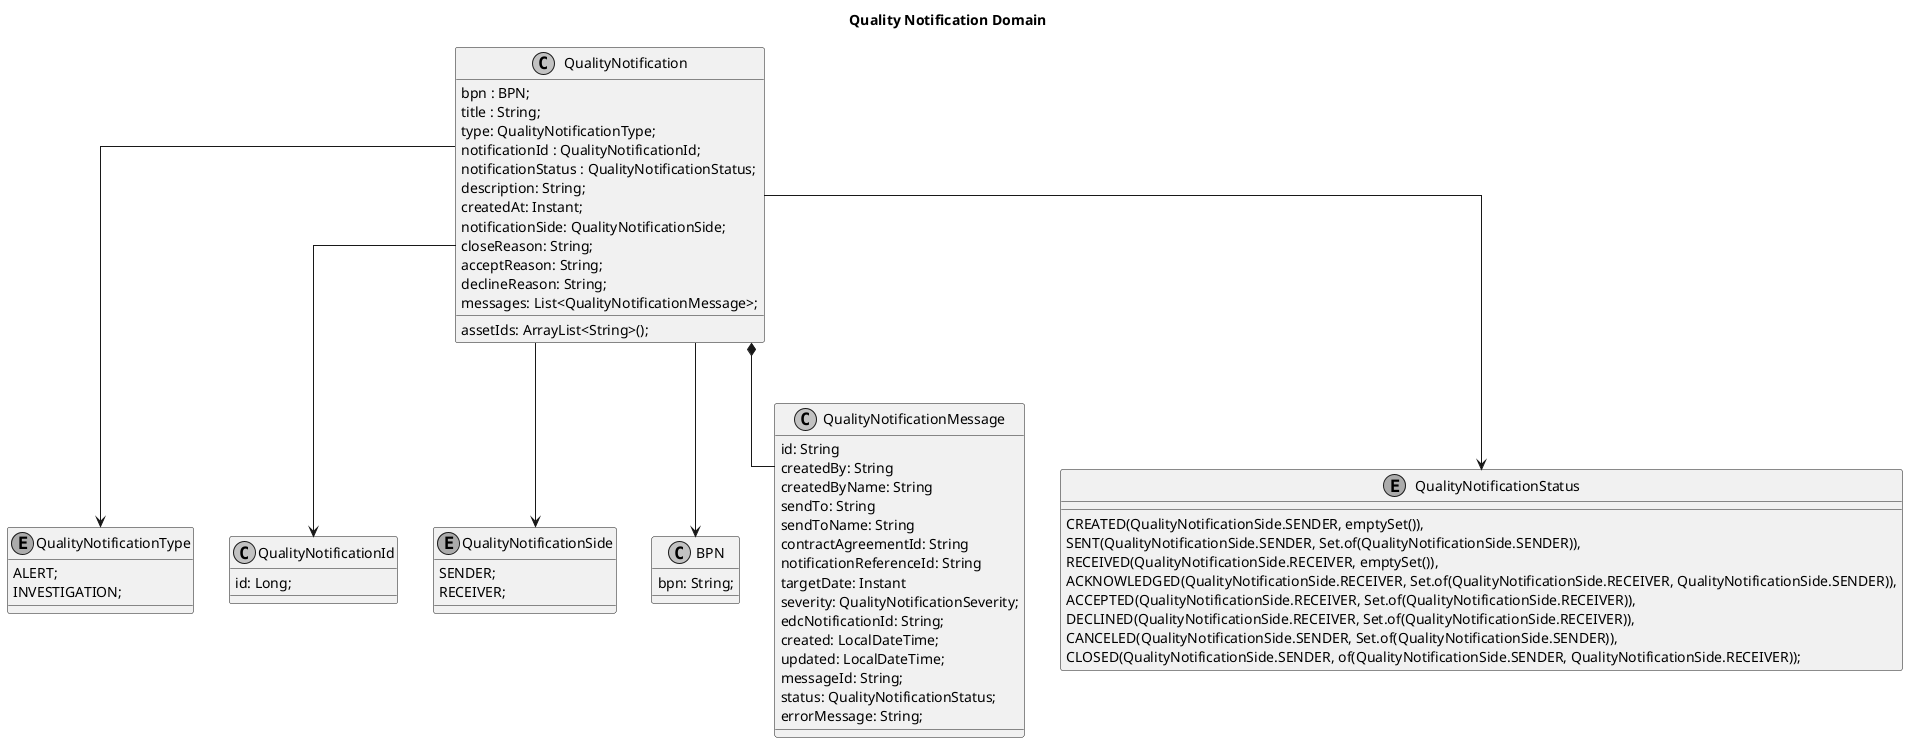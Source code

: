 @startuml
skinparam monochrome true
skinparam shadowing false
skinparam defaultFontName "Architects daughter"
skinparam linetype ortho
title: Quality Notification Domain

class QualityNotification {
    bpn : BPN;
    title : String;
    type: QualityNotificationType;
    notificationId : QualityNotificationId;
    notificationStatus : QualityNotificationStatus;
    description: String;
    createdAt: Instant;
    notificationSide: QualityNotificationSide;
    assetIds: ArrayList<String>();
    closeReason: String;
    acceptReason: String;
    declineReason: String;
    messages: List<QualityNotificationMessage>;
}

enum QualityNotificationType{
    ALERT;
    INVESTIGATION;
}

class QualityNotificationId {
id: Long;
}

enum QualityNotificationSide{
    SENDER;
    RECEIVER;
}
class BPN{
bpn: String;
}
class QualityNotificationMessage {
   id: String
   createdBy: String
   createdByName: String
   sendTo: String
   sendToName: String
   contractAgreementId: String
   notificationReferenceId: String
   targetDate: Instant
   severity: QualityNotificationSeverity;
   edcNotificationId: String;
   created: LocalDateTime;
   updated: LocalDateTime;
   messageId: String;
   status: QualityNotificationStatus;
   errorMessage: String;
}

enum QualityNotificationStatus{
 CREATED(QualityNotificationSide.SENDER, emptySet()),
    SENT(QualityNotificationSide.SENDER, Set.of(QualityNotificationSide.SENDER)),
    RECEIVED(QualityNotificationSide.RECEIVER, emptySet()),
    ACKNOWLEDGED(QualityNotificationSide.RECEIVER, Set.of(QualityNotificationSide.RECEIVER, QualityNotificationSide.SENDER)),
    ACCEPTED(QualityNotificationSide.RECEIVER, Set.of(QualityNotificationSide.RECEIVER)),
    DECLINED(QualityNotificationSide.RECEIVER, Set.of(QualityNotificationSide.RECEIVER)),
    CANCELED(QualityNotificationSide.SENDER, Set.of(QualityNotificationSide.SENDER)),
    CLOSED(QualityNotificationSide.SENDER, of(QualityNotificationSide.SENDER, QualityNotificationSide.RECEIVER));
 }

QualityNotification --> QualityNotificationId
QualityNotification --> BPN
QualityNotification --> QualityNotificationType
QualityNotification --> QualityNotificationStatus
QualityNotification --> QualityNotificationSide
QualityNotification *-- QualityNotificationMessage
@enduml

